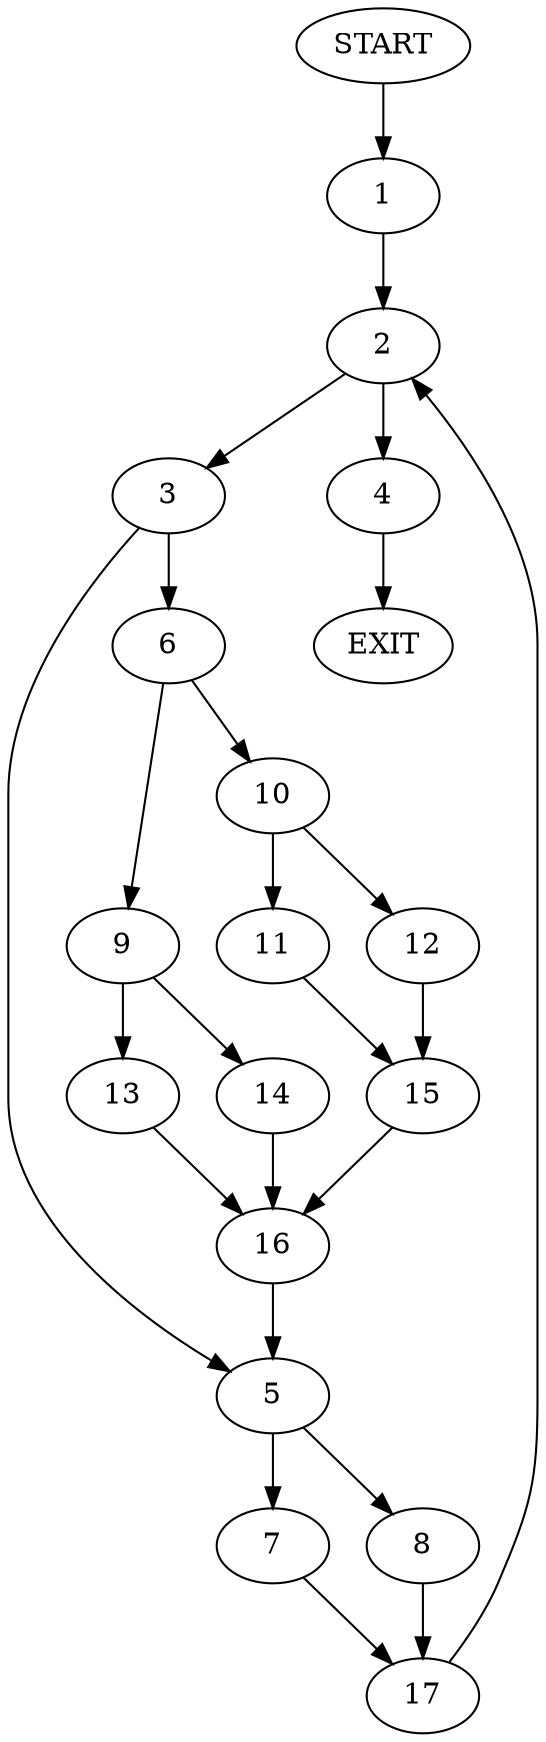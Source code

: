 digraph {
0 [label="START"]
18 [label="EXIT"]
0 -> 1
1 -> 2
2 -> 3
2 -> 4
3 -> 5
3 -> 6
4 -> 18
5 -> 7
5 -> 8
6 -> 9
6 -> 10
10 -> 11
10 -> 12
9 -> 13
9 -> 14
12 -> 15
11 -> 15
15 -> 16
16 -> 5
14 -> 16
13 -> 16
7 -> 17
8 -> 17
17 -> 2
}
